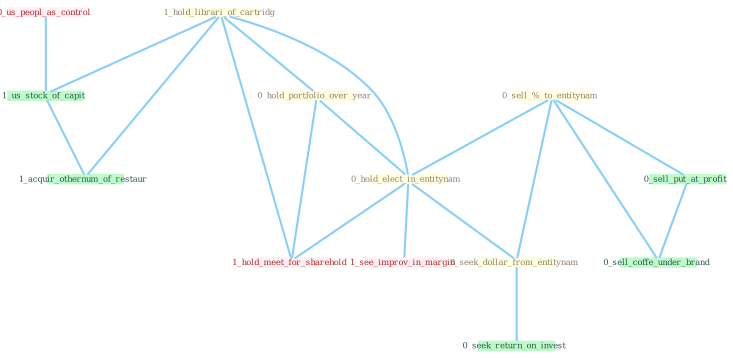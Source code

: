 Graph G{ 
    node
    [shape=polygon,style=filled,width=.5,height=.06,color="#BDFCC9",fixedsize=true,fontsize=4,
    fontcolor="#2f4f4f"];
    {node
    [color="#ffffe0", fontcolor="#8b7d6b"] "1_hold_librari_of_cartridg " "0_sell_%_to_entitynam " "0_hold_portfolio_over_year " "0_hold_elect_in_entitynam " "0_seek_dollar_from_entitynam "}
{node [color="#fff0f5", fontcolor="#b22222"] "0_us_peopl_as_control " "1_see_improv_in_margin " "1_hold_meet_for_sharehold "}
edge [color="#B0E2FF"];

	"1_hold_librari_of_cartridg " -- "0_hold_portfolio_over_year " [w="1", color="#87cefa" ];
	"1_hold_librari_of_cartridg " -- "0_hold_elect_in_entitynam " [w="1", color="#87cefa" ];
	"1_hold_librari_of_cartridg " -- "1_us_stock_of_capit " [w="1", color="#87cefa" ];
	"1_hold_librari_of_cartridg " -- "1_hold_meet_for_sharehold " [w="1", color="#87cefa" ];
	"1_hold_librari_of_cartridg " -- "1_acquir_othernum_of_restaur " [w="1", color="#87cefa" ];
	"0_sell_%_to_entitynam " -- "0_hold_elect_in_entitynam " [w="1", color="#87cefa" ];
	"0_sell_%_to_entitynam " -- "0_seek_dollar_from_entitynam " [w="1", color="#87cefa" ];
	"0_sell_%_to_entitynam " -- "0_sell_put_at_profit " [w="1", color="#87cefa" ];
	"0_sell_%_to_entitynam " -- "0_sell_coffe_under_brand " [w="1", color="#87cefa" ];
	"0_hold_portfolio_over_year " -- "0_hold_elect_in_entitynam " [w="1", color="#87cefa" ];
	"0_hold_portfolio_over_year " -- "1_hold_meet_for_sharehold " [w="1", color="#87cefa" ];
	"0_hold_elect_in_entitynam " -- "0_seek_dollar_from_entitynam " [w="1", color="#87cefa" ];
	"0_hold_elect_in_entitynam " -- "1_see_improv_in_margin " [w="1", color="#87cefa" ];
	"0_hold_elect_in_entitynam " -- "1_hold_meet_for_sharehold " [w="1", color="#87cefa" ];
	"0_seek_dollar_from_entitynam " -- "0_seek_return_on_invest " [w="1", color="#87cefa" ];
	"0_us_peopl_as_control " -- "1_us_stock_of_capit " [w="1", color="#87cefa" ];
	"0_sell_put_at_profit " -- "0_sell_coffe_under_brand " [w="1", color="#87cefa" ];
	"1_us_stock_of_capit " -- "1_acquir_othernum_of_restaur " [w="1", color="#87cefa" ];
}